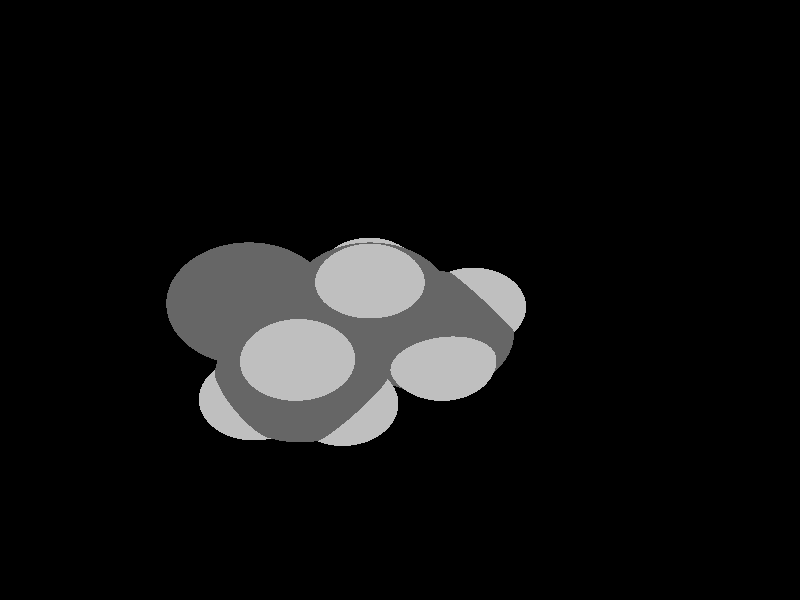 global_settings {
	ambient_light rgb <0.200000002980232, 0.200000002980232, 0.200000002980232>
	max_trace_level 15
}

background { color rgb <0,0,0> }

camera {
	perspective
	location <-4.01483783292374, 13.9444997062362, -20.299204648546>
	angle 40
	up <-0.131163396670951, -0.879059879134519, -0.458312003191868>
	right <0.989697657449382, -0.0893427423101903, -0.111876812770571> * 1
	direction <0.0573995663132149, -0.468264458711633, 0.881722000686473> }

light_source {
	<52.664479892719, -17.9130223144281, -105.898882086661>
	color rgb <1, 1, 1>
	fade_distance 163.92484836
	fade_power 0
	spotlight
	area_light <20, 0, 0>, <0, 0, 20>, 20, 20
	circular
	orient
	point_at <-52.664479892719, 17.9130223144281, 105.898882086661>
}

light_source {
	<-70.0674413741321, -63.7667610416418, 17.1747387303537>
	color rgb <0.300000011920929, 0.300000011920929, 0.300000011920929> shadowless
	fade_distance 163.92484836
	fade_power 0
	parallel
	point_at <70.0674413741321, 63.7667610416418, -17.1747387303537>
}

#default {
	finish {ambient 0.5 diffuse 1 specular 0.2 roughness .01 metallic 1}
}

union {
cylinder {
	<-1.90589075026962, 3.89846469415929, 0.300234226829445>, 	<-2.60381380010382, 3.66143828734549, 0.110574402352464>, 0.075
	pigment { rgbt <0.400000005960464, 0.400000005960464, 0.400000005960464, 0> }
}
cylinder {
	<-2.60381380010382, 3.66143828734549, 0.110574402352464>, 	<-3.30173684993801, 3.4244118805317, -0.0790854221245162>, 0.075
	pigment { rgbt <0.400000005960464, 0.400000005960464, 0.400000005960464, 0> }
}
cylinder {
	<-3.30173684993801, 3.4244118805317, -0.0790854221245162>, 	<-3.86463635150649, 3.83754715864681, 0.243756597768852>, 0.075
	pigment { rgbt <0.400000005960464, 0.400000005960464, 0.400000005960464, 0> }
}
cylinder {
	<-3.86463635150649, 3.83754715864681, 0.243756597768852>, 	<-4.42753585307497, 4.25068243676192, 0.56659861766222>, 0.075
	pigment { rgbt <0.400000005960464, 0.400000005960464, 0.400000005960464, 0> }
}
cylinder {
	<-4.42753585307497, 4.25068243676192, 0.56659861766222>, 	<-4.34098442825638, 4.25013825592991, 1.23117105534019>, 0.075
	pigment { rgbt <0.400000005960464, 0.400000005960464, 0.400000005960464, 0> }
}
cylinder {
	<-4.34098442825638, 4.25013825592991, 1.23117105534019>, 	<-4.28581537604954, 4.24979138768604, 1.65477854171403>, 0.075
	pigment { rgbt <0.75, 0.75, 0.75, 0> }
}
cylinder {
	<-4.42753585307497, 4.25068243676192, 0.56659861766222>, 	<-5.10513985712776, 3.92737874282291, 0.41841366315994>, 0.075
	pigment { rgbt <0.400000005960464, 0.400000005960464, 0.400000005960464, 0> }
}
cylinder {
	<-5.10513985712776, 3.92737874282291, 0.41841366315994>, 	<-5.78274386118056, 3.60407504888389, 0.270228708657661>, 0.075
	pigment { rgbt <0.400000005960464, 0.400000005960464, 0.400000005960464, 0> }
}
cylinder {
	<-4.42753585307497, 4.25068243676192, 0.56659861766222>, 	<-4.42983444864218, 4.97662918024968, 0.326189908043736>, 0.075
	pigment { rgbt <0.400000005960464, 0.400000005960464, 0.400000005960464, 0> }
}
cylinder {
	<-4.42983444864218, 4.97662918024968, 0.326189908043736>, 	<-4.43213304420939, 5.70257592373745, 0.085781198425252>, 0.075
	pigment { rgbt <0.400000005960464, 0.400000005960464, 0.400000005960464, 0> }
}
cylinder {
	<-3.30173684993801, 3.4244118805317, -0.0790854221245162>, 	<-3.36250990498895, 2.7846657048548, 0.110785341245071>, 0.075
	pigment { rgbt <0.400000005960464, 0.400000005960464, 0.400000005960464, 0> }
}
cylinder {
	<-3.36250990498895, 2.7846657048548, 0.110785341245071>, 	<-3.40124432107888, 2.37691601151067, 0.231801688794238>, 0.075
	pigment { rgbt <0.75, 0.75, 0.75, 0> }
}
cylinder {
	<-1.90589075026962, 3.89846469415929, 0.300234226829445>, 	<-1.83017355943164, 3.91463472800329, 0.96449982212479>, 0.075
	pigment { rgbt <0.400000005960464, 0.400000005960464, 0.400000005960464, 0> }
}
cylinder {
	<-1.83017355943164, 3.91463472800329, 0.96449982212479>, 	<-1.78196879054396, 3.92492925604546, 1.38739941925552>, 0.075
	pigment { rgbt <0.75, 0.75, 0.75, 0> }
}
cylinder {
	<-1.90589075026962, 3.89846469415929, 0.300234226829445>, 	<-1.77816049532135, 4.50769585669524, 0.0568630639203115>, 0.075
	pigment { rgbt <0.400000005960464, 0.400000005960464, 0.400000005960464, 0> }
}
cylinder {
	<-1.77816049532135, 4.50769585669524, 0.0568630639203115>, 	<-1.69686985429125, 4.8954253868533, -0.0980242636681085>, 0.075
	pigment { rgbt <0.75, 0.75, 0.75, 0> }
}
cylinder {
	<-1.90589075026962, 3.89846469415929, 0.300234226829445>, 	<-1.44670212985554, 3.48127711684935, 0.0500956337243017>, 0.075
	pigment { rgbt <0.400000005960464, 0.400000005960464, 0.400000005960464, 0> }
}
cylinder {
	<-1.44670212985554, 3.48127711684935, 0.0500956337243017>, 	<-1.15432114394718, 3.21563962118883, -0.109176101711701>, 0.075
	pigment { rgbt <0.75, 0.75, 0.75, 0> }
}
cylinder {
	<-4.43213304420939, 5.70257592373745, 0.085781198425252>, 	<-3.87322159946382, 6.02130585434076, 0.267415296392503>, 0.075
	pigment { rgbt <0.400000005960464, 0.400000005960464, 0.400000005960464, 0> }
}
cylinder {
	<-3.87322159946382, 6.02130585434076, 0.267415296392503>, 	<-3.51745888526191, 6.22418633974652, 0.383030462787707>, 0.075
	pigment { rgbt <0.75, 0.75, 0.75, 0> }
}
cylinder {
	<-4.43213304420939, 5.70257592373745, 0.085781198425252>, 	<-4.94661956093816, 6.03832594650912, 0.351198506146087>, 0.075
	pigment { rgbt <0.400000005960464, 0.400000005960464, 0.400000005960464, 0> }
}
cylinder {
	<-4.94661956093816, 6.03832594650912, 0.351198506146087>, 	<-5.2742944534103, 6.25216411142108, 0.520241979472951>, 0.075
	pigment { rgbt <0.75, 0.75, 0.75, 0> }
}
cylinder {
	<-4.43213304420939, 5.70257592373745, 0.085781198425252>, 	<-4.48517255985759, 5.73731505968692, -0.58034010486982>, 0.075
	pigment { rgbt <0.400000005960464, 0.400000005960464, 0.400000005960464, 0> }
}
cylinder {
	<-4.48517255985759, 5.73731505968692, -0.58034010486982>, 	<-4.51895040075515, 5.75943843303751, -1.00455475174583>, 0.075
	pigment { rgbt <0.75, 0.75, 0.75, 0> }
}
cylinder {
	<-3.30173684993801, 3.4244118805317, -0.0790854221245162>, 	<-3.36272107990484, 3.43363005454204, -0.746187610150262>, 0.075
	pigment { rgbt <0.400000005960464, 0.400000005960464, 0.400000005960464, 0> }
}
cylinder {
	<-3.36272107990484, 3.43363005454204, -0.746187610150262>, 	<-3.40158540886488, 3.43950465765409, -1.17132176203673>, 0.075
	pigment { rgbt <0.75, 0.75, 0.75, 0> }
}
sphere {
	<-1.90589075026962, 3.89846469415929, 0.300234226829445>, 0.4104
	pigment { rgbt <0.400000005960464, 0.400000005960464, 0.400000005960464,0> }
}
sphere {
	<-3.30173684993801, 3.4244118805317, -0.0790854221245162>, 0.4104
	pigment { rgbt <0.400000005960464, 0.400000005960464, 0.400000005960464,0> }
}
sphere {
	<-4.42753585307497, 4.25068243676192, 0.56659861766222>, 0.4104
	pigment { rgbt <0.400000005960464, 0.400000005960464, 0.400000005960464,0> }
}
sphere {
	<-4.28581537604954, 4.24979138768604, 1.65477854171403>, 0.1674
	pigment { rgbt <0.75, 0.75, 0.75,0> }
}
sphere {
	<-5.78274386118056, 3.60407504888389, 0.270228708657661>, 0.4104
	pigment { rgbt <0.400000005960464, 0.400000005960464, 0.400000005960464,0> }
}
sphere {
	<-4.43213304420939, 5.70257592373745, 0.085781198425252>, 0.4104
	pigment { rgbt <0.400000005960464, 0.400000005960464, 0.400000005960464,0> }
}
sphere {
	<-3.40124432107888, 2.37691601151067, 0.231801688794238>, 0.1674
	pigment { rgbt <0.75, 0.75, 0.75,0> }
}
sphere {
	<-1.78196879054396, 3.92492925604546, 1.38739941925552>, 0.1674
	pigment { rgbt <0.75, 0.75, 0.75,0> }
}
sphere {
	<-1.69686985429125, 4.8954253868533, -0.0980242636681085>, 0.1674
	pigment { rgbt <0.75, 0.75, 0.75,0> }
}
sphere {
	<-1.15432114394718, 3.21563962118883, -0.109176101711701>, 0.1674
	pigment { rgbt <0.75, 0.75, 0.75,0> }
}
sphere {
	<-3.51745888526191, 6.22418633974652, 0.383030462787707>, 0.1674
	pigment { rgbt <0.75, 0.75, 0.75,0> }
}
sphere {
	<-5.2742944534103, 6.25216411142108, 0.520241979472951>, 0.1674
	pigment { rgbt <0.75, 0.75, 0.75,0> }
}
sphere {
	<-4.51895040075515, 5.75943843303751, -1.00455475174583>, 0.1674
	pigment { rgbt <0.75, 0.75, 0.75,0> }
}
sphere {
	<-3.40158540886488, 3.43950465765409, -1.17132176203673>, 0.1674
	pigment { rgbt <0.75, 0.75, 0.75,0> }
}
}
merge {
}
union {
}
merge {
sphere {
	<-1.90589075026962, 3.89846469415929, 0.300234226829445>, 1.69983
	pigment { rgbt <0, 0, 0,0> }
}
sphere {
	<-3.30173684993801, 3.4244118805317, -0.0790854221245162>, 1.69983
	pigment { rgbt <0, 0, 0,0> }
}
sphere {
	<-4.42753585307497, 4.25068243676192, 0.56659861766222>, 1.69983
	pigment { rgbt <0, 0, 0,0> }
}
sphere {
	<-4.28581537604954, 4.24979138768604, 1.65477854171403>, 1.09989
	pigment { rgbt <0, 0, 0,0> }
}
sphere {
	<-5.78274386118056, 3.60407504888389, 0.270228708657661>, 1.69983
	pigment { rgbt <0, 0, 0,0> }
}
sphere {
	<-4.43213304420939, 5.70257592373745, 0.085781198425252>, 1.69983
	pigment { rgbt <0, 0, 0,0> }
}
sphere {
	<-3.40124432107888, 2.37691601151067, 0.231801688794238>, 1.09989
	pigment { rgbt <0, 0, 0,0> }
}
sphere {
	<-1.78196879054396, 3.92492925604546, 1.38739941925552>, 1.09989
	pigment { rgbt <0, 0, 0,0> }
}
sphere {
	<-1.69686985429125, 4.8954253868533, -0.0980242636681085>, 1.09989
	pigment { rgbt <0, 0, 0,0> }
}
sphere {
	<-1.15432114394718, 3.21563962118883, -0.109176101711701>, 1.09989
	pigment { rgbt <0, 0, 0,0> }
}
sphere {
	<-3.51745888526191, 6.22418633974652, 0.383030462787707>, 1.09989
	pigment { rgbt <0, 0, 0,0> }
}
sphere {
	<-5.2742944534103, 6.25216411142108, 0.520241979472951>, 1.09989
	pigment { rgbt <0, 0, 0,0> }
}
sphere {
	<-4.51895040075515, 5.75943843303751, -1.00455475174583>, 1.09989
	pigment { rgbt <0, 0, 0,0> }
}
sphere {
	<-3.40158540886488, 3.43950465765409, -1.17132176203673>, 1.09989
	pigment { rgbt <0, 0, 0,0> }
}
sphere {
	<-1.90589075026962, 3.89846469415929, 0.300234226829445>, 1.7
	pigment { rgbt <0.400000005960464, 0.400000005960464, 0.400000005960464,0.350000023841858> }
}
sphere {
	<-3.30173684993801, 3.4244118805317, -0.0790854221245162>, 1.7
	pigment { rgbt <0.400000005960464, 0.400000005960464, 0.400000005960464,0.350000023841858> }
}
sphere {
	<-4.42753585307497, 4.25068243676192, 0.56659861766222>, 1.7
	pigment { rgbt <0.400000005960464, 0.400000005960464, 0.400000005960464,0.350000023841858> }
}
sphere {
	<-4.28581537604954, 4.24979138768604, 1.65477854171403>, 1.1
	pigment { rgbt <0.75, 0.75, 0.75,0.350000023841858> }
}
sphere {
	<-5.78274386118056, 3.60407504888389, 0.270228708657661>, 1.7
	pigment { rgbt <0.400000005960464, 0.400000005960464, 0.400000005960464,0.350000023841858> }
}
sphere {
	<-4.43213304420939, 5.70257592373745, 0.085781198425252>, 1.7
	pigment { rgbt <0.400000005960464, 0.400000005960464, 0.400000005960464,0.350000023841858> }
}
sphere {
	<-3.40124432107888, 2.37691601151067, 0.231801688794238>, 1.1
	pigment { rgbt <0.75, 0.75, 0.75,0.350000023841858> }
}
sphere {
	<-1.78196879054396, 3.92492925604546, 1.38739941925552>, 1.1
	pigment { rgbt <0.75, 0.75, 0.75,0.350000023841858> }
}
sphere {
	<-1.69686985429125, 4.8954253868533, -0.0980242636681085>, 1.1
	pigment { rgbt <0.75, 0.75, 0.75,0.350000023841858> }
}
sphere {
	<-1.15432114394718, 3.21563962118883, -0.109176101711701>, 1.1
	pigment { rgbt <0.75, 0.75, 0.75,0.350000023841858> }
}
sphere {
	<-3.51745888526191, 6.22418633974652, 0.383030462787707>, 1.1
	pigment { rgbt <0.75, 0.75, 0.75,0.350000023841858> }
}
sphere {
	<-5.2742944534103, 6.25216411142108, 0.520241979472951>, 1.1
	pigment { rgbt <0.75, 0.75, 0.75,0.350000023841858> }
}
sphere {
	<-4.51895040075515, 5.75943843303751, -1.00455475174583>, 1.1
	pigment { rgbt <0.75, 0.75, 0.75,0.350000023841858> }
}
sphere {
	<-3.40158540886488, 3.43950465765409, -1.17132176203673>, 1.1
	pigment { rgbt <0.75, 0.75, 0.75,0.350000023841858> }
}
}
